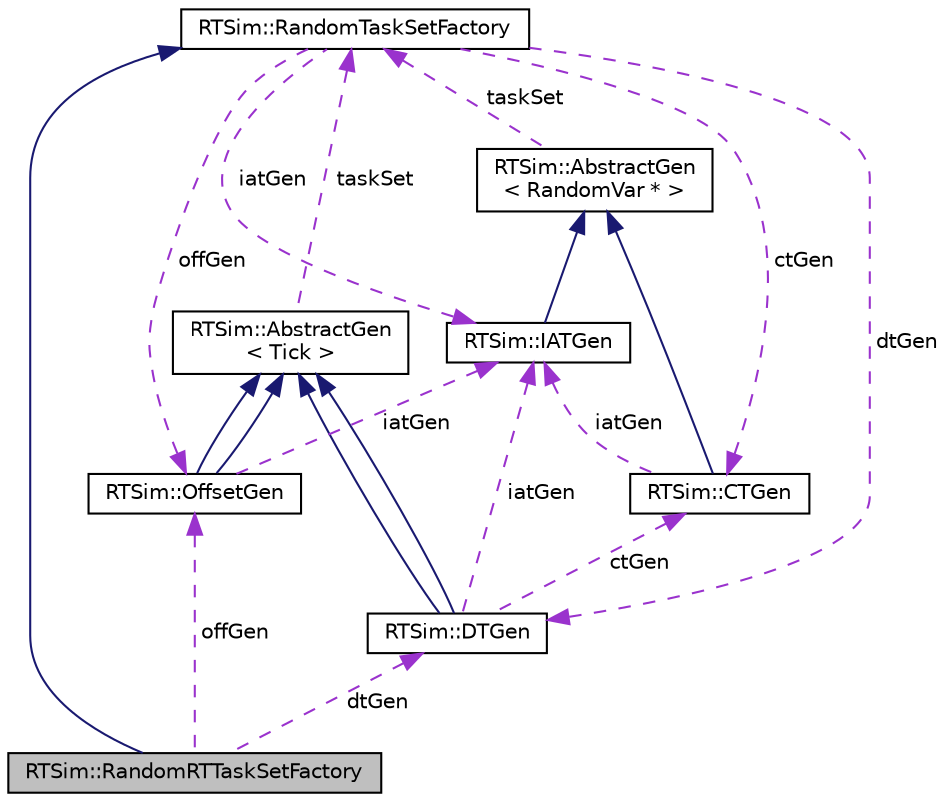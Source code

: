 digraph "RTSim::RandomRTTaskSetFactory"
{
  edge [fontname="Helvetica",fontsize="10",labelfontname="Helvetica",labelfontsize="10"];
  node [fontname="Helvetica",fontsize="10",shape=record];
  Node1 [label="RTSim::RandomRTTaskSetFactory",height=0.2,width=0.4,color="black", fillcolor="grey75", style="filled", fontcolor="black"];
  Node2 -> Node1 [dir="back",color="midnightblue",fontsize="10",style="solid",fontname="Helvetica"];
  Node2 [label="RTSim::RandomTaskSetFactory",height=0.2,width=0.4,color="black", fillcolor="white", style="filled",URL="$dc/d61/classRTSim_1_1RandomTaskSetFactory.html"];
  Node3 -> Node2 [dir="back",color="darkorchid3",fontsize="10",style="dashed",label=" offGen" ,fontname="Helvetica"];
  Node3 [label="RTSim::OffsetGen",height=0.2,width=0.4,color="black", fillcolor="white", style="filled",URL="$d5/d62/classRTSim_1_1OffsetGen.html"];
  Node4 -> Node3 [dir="back",color="midnightblue",fontsize="10",style="solid",fontname="Helvetica"];
  Node4 [label="RTSim::AbstractGen\l\< Tick \>",height=0.2,width=0.4,color="black", fillcolor="white", style="filled",URL="$df/da6/classRTSim_1_1AbstractGen.html"];
  Node2 -> Node4 [dir="back",color="darkorchid3",fontsize="10",style="dashed",label=" taskSet" ,fontname="Helvetica"];
  Node4 -> Node3 [dir="back",color="midnightblue",fontsize="10",style="solid",fontname="Helvetica"];
  Node5 -> Node3 [dir="back",color="darkorchid3",fontsize="10",style="dashed",label=" iatGen" ,fontname="Helvetica"];
  Node5 [label="RTSim::IATGen",height=0.2,width=0.4,color="black", fillcolor="white", style="filled",URL="$d1/db1/classRTSim_1_1IATGen.html"];
  Node6 -> Node5 [dir="back",color="midnightblue",fontsize="10",style="solid",fontname="Helvetica"];
  Node6 [label="RTSim::AbstractGen\l\< RandomVar * \>",height=0.2,width=0.4,color="black", fillcolor="white", style="filled",URL="$df/da6/classRTSim_1_1AbstractGen.html"];
  Node2 -> Node6 [dir="back",color="darkorchid3",fontsize="10",style="dashed",label=" taskSet" ,fontname="Helvetica"];
  Node7 -> Node2 [dir="back",color="darkorchid3",fontsize="10",style="dashed",label=" dtGen" ,fontname="Helvetica"];
  Node7 [label="RTSim::DTGen",height=0.2,width=0.4,color="black", fillcolor="white", style="filled",URL="$d9/df6/classRTSim_1_1DTGen.html"];
  Node4 -> Node7 [dir="back",color="midnightblue",fontsize="10",style="solid",fontname="Helvetica"];
  Node4 -> Node7 [dir="back",color="midnightblue",fontsize="10",style="solid",fontname="Helvetica"];
  Node8 -> Node7 [dir="back",color="darkorchid3",fontsize="10",style="dashed",label=" ctGen" ,fontname="Helvetica"];
  Node8 [label="RTSim::CTGen",height=0.2,width=0.4,color="black", fillcolor="white", style="filled",URL="$d6/d22/classRTSim_1_1CTGen.html"];
  Node6 -> Node8 [dir="back",color="midnightblue",fontsize="10",style="solid",fontname="Helvetica"];
  Node5 -> Node8 [dir="back",color="darkorchid3",fontsize="10",style="dashed",label=" iatGen" ,fontname="Helvetica"];
  Node5 -> Node7 [dir="back",color="darkorchid3",fontsize="10",style="dashed",label=" iatGen" ,fontname="Helvetica"];
  Node8 -> Node2 [dir="back",color="darkorchid3",fontsize="10",style="dashed",label=" ctGen" ,fontname="Helvetica"];
  Node5 -> Node2 [dir="back",color="darkorchid3",fontsize="10",style="dashed",label=" iatGen" ,fontname="Helvetica"];
  Node3 -> Node1 [dir="back",color="darkorchid3",fontsize="10",style="dashed",label=" offGen" ,fontname="Helvetica"];
  Node7 -> Node1 [dir="back",color="darkorchid3",fontsize="10",style="dashed",label=" dtGen" ,fontname="Helvetica"];
}
